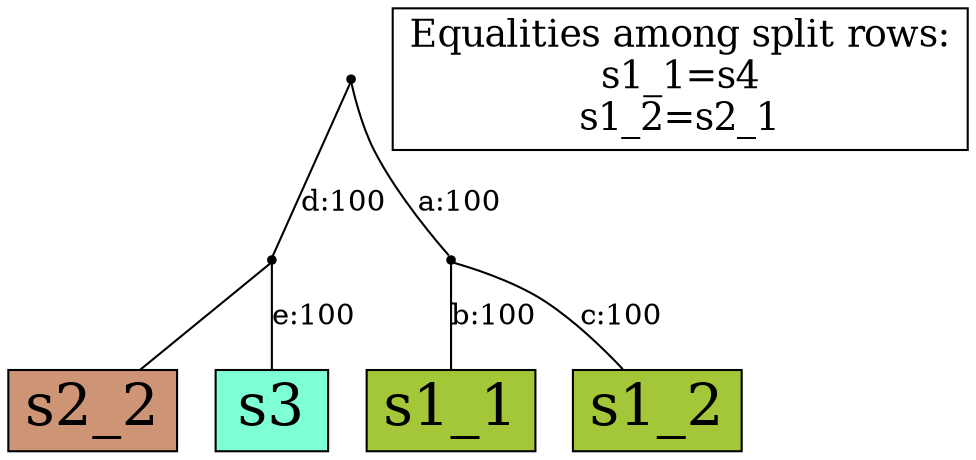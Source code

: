digraph {
s1_1[label="s1_1",shape=box,style=filled,fontsize=28,fillcolor="#a4c639"];
s1_2[label="s1_2",shape=box,style=filled,fontsize=28,fillcolor="#a4c639"];
s2_2[label="s2_2",shape=box,style=filled,fontsize=28,fillcolor="#cd9575"];
s3[label="s3",shape=box,style=filled,fontsize=28,fillcolor="#7fffd4"];
legend[label="Equalities among split rows:
s1_1=s4
s1_2=s2_1
",shape=box,fontsize=18];
Int1[shape=point,style=filled,fillcolor=black,label=""];
Int1 -> s2_2[arrowhead=none, label=""];
Int1 -> s3[arrowhead=none, label="e:100"];
Int2[shape=point,style=filled,fillcolor=black,label=""];
Int2 -> s1_1[arrowhead=none, label="b:100"];
Int2 -> s1_2[arrowhead=none, label="c:100"];
Int3[shape=point,style=filled,fillcolor=black,label=""];
Int3 -> Int1[arrowhead=none, label="d:100"];
Int3 -> Int2[arrowhead=none, label="a:100"];
}